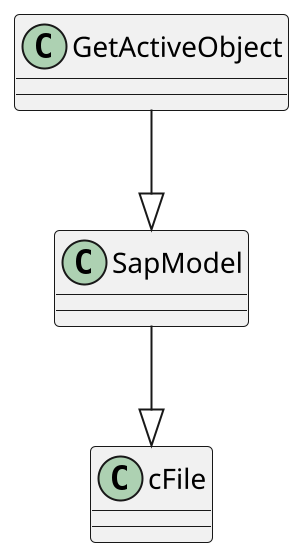' Supported Formats
' *.wsd, *.pu, *.puml, *.plantuml, *.iuml
' para poder visualiza, alt+d

@startuml
scale 2

class GetActiveObject {
}

class SapModel {
}

class cFile {
}


GetActiveObject --|>SapModel
' SapModel <|-- GetActiveObject
' cFile <|-- SapModel
SapModel --|> cFile
@enduml